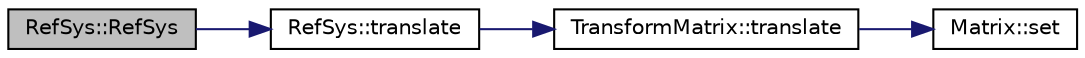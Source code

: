 digraph "RefSys::RefSys"
{
  edge [fontname="Helvetica",fontsize="10",labelfontname="Helvetica",labelfontsize="10"];
  node [fontname="Helvetica",fontsize="10",shape=record];
  rankdir="LR";
  Node1 [label="RefSys::RefSys",height=0.2,width=0.4,color="black", fillcolor="grey75", style="filled" fontcolor="black"];
  Node1 -> Node2 [color="midnightblue",fontsize="10",style="solid",fontname="Helvetica"];
  Node2 [label="RefSys::translate",height=0.2,width=0.4,color="black", fillcolor="white", style="filled",URL="$classRefSys.html#a5dcfc5412f6f1bc3328c4c5b414251ad",tooltip="Translates the origin of the reference system This methods translated the origin of the reference sys..."];
  Node2 -> Node3 [color="midnightblue",fontsize="10",style="solid",fontname="Helvetica"];
  Node3 [label="TransformMatrix::translate",height=0.2,width=0.4,color="black", fillcolor="white", style="filled",URL="$classTransformMatrix.html#ae2b5dc7c41da84953f791e12e0b22964",tooltip="performs a translation"];
  Node3 -> Node4 [color="midnightblue",fontsize="10",style="solid",fontname="Helvetica"];
  Node4 [label="Matrix::set",height=0.2,width=0.4,color="black", fillcolor="white", style="filled",URL="$classMatrix.html#a820d3e49ffea766faf310729803e1df1"];
}
